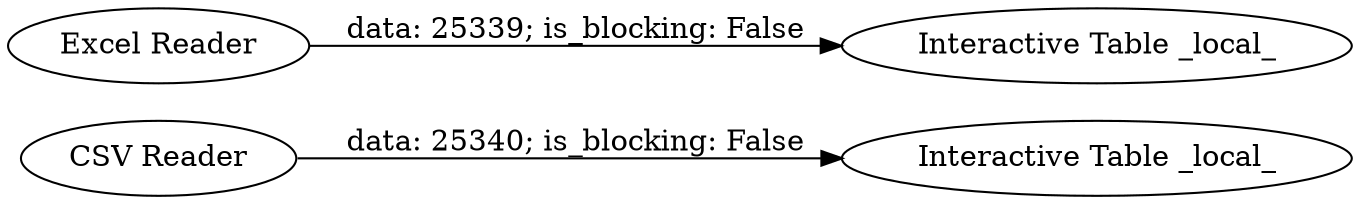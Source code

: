 digraph {
	"-684485856790774496_1048" [label="Interactive Table _local_"]
	"-684485856790774496_1049" [label="CSV Reader"]
	"-684485856790774496_1050" [label="Excel Reader"]
	"-684485856790774496_1051" [label="Interactive Table _local_"]
	"-684485856790774496_1049" -> "-684485856790774496_1048" [label="data: 25340; is_blocking: False"]
	"-684485856790774496_1050" -> "-684485856790774496_1051" [label="data: 25339; is_blocking: False"]
	rankdir=LR
}

